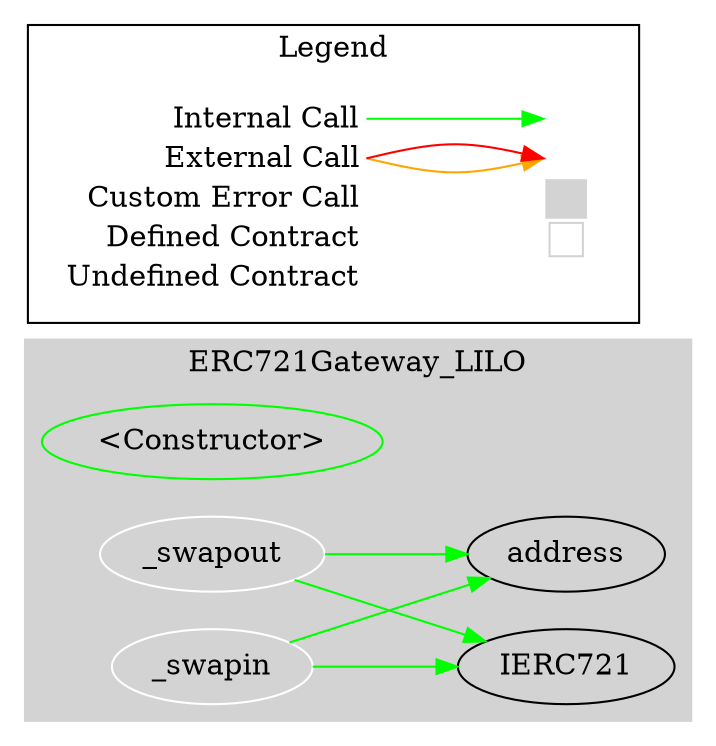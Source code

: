 digraph G {
  graph [ ratio = "auto", page = "100", compound =true ];
subgraph "clusterERC721Gateway_LILO" {
  graph [ label = "ERC721Gateway_LILO", color = "lightgray", style = "filled", bgcolor = "lightgray" ];
  "ERC721Gateway_LILO.<Constructor>" [ label = "<Constructor>", color = "green" ];
  "ERC721Gateway_LILO._swapout" [ label = "_swapout", color = "white" ];
  "ERC721Gateway_LILO._swapin" [ label = "_swapin", color = "white" ];
  "ERC721Gateway_LILO.IERC721" [ label = "IERC721" ];
  "ERC721Gateway_LILO.address" [ label = "address" ];
}

  "ERC721Gateway_LILO._swapout";
  "ERC721Gateway_LILO.IERC721";
  "ERC721Gateway_LILO.address";
  "ERC721Gateway_LILO._swapin";
  "ERC721Gateway_LILO._swapout" -> "ERC721Gateway_LILO.IERC721" [ color = "green" ];
  "ERC721Gateway_LILO._swapout" -> "ERC721Gateway_LILO.address" [ color = "green" ];
  "ERC721Gateway_LILO._swapin" -> "ERC721Gateway_LILO.IERC721" [ color = "green" ];
  "ERC721Gateway_LILO._swapin" -> "ERC721Gateway_LILO.address" [ color = "green" ];


rankdir=LR
node [shape=plaintext]
subgraph cluster_01 { 
label = "Legend";
key [label=<<table border="0" cellpadding="2" cellspacing="0" cellborder="0">
  <tr><td align="right" port="i1">Internal Call</td></tr>
  <tr><td align="right" port="i2">External Call</td></tr>
  <tr><td align="right" port="i2">Custom Error Call</td></tr>
  <tr><td align="right" port="i3">Defined Contract</td></tr>
  <tr><td align="right" port="i4">Undefined Contract</td></tr>
  </table>>]
key2 [label=<<table border="0" cellpadding="2" cellspacing="0" cellborder="0">
  <tr><td port="i1">&nbsp;&nbsp;&nbsp;</td></tr>
  <tr><td port="i2">&nbsp;&nbsp;&nbsp;</td></tr>
  <tr><td port="i3" bgcolor="lightgray">&nbsp;&nbsp;&nbsp;</td></tr>
  <tr><td port="i4">
    <table border="1" cellborder="0" cellspacing="0" cellpadding="7" color="lightgray">
      <tr>
       <td></td>
      </tr>
     </table>
  </td></tr>
  </table>>]
key:i1:e -> key2:i1:w [color="green"]
key:i2:e -> key2:i2:w [color="orange"]
key:i2:e -> key2:i2:w [color="red"]
}
}

